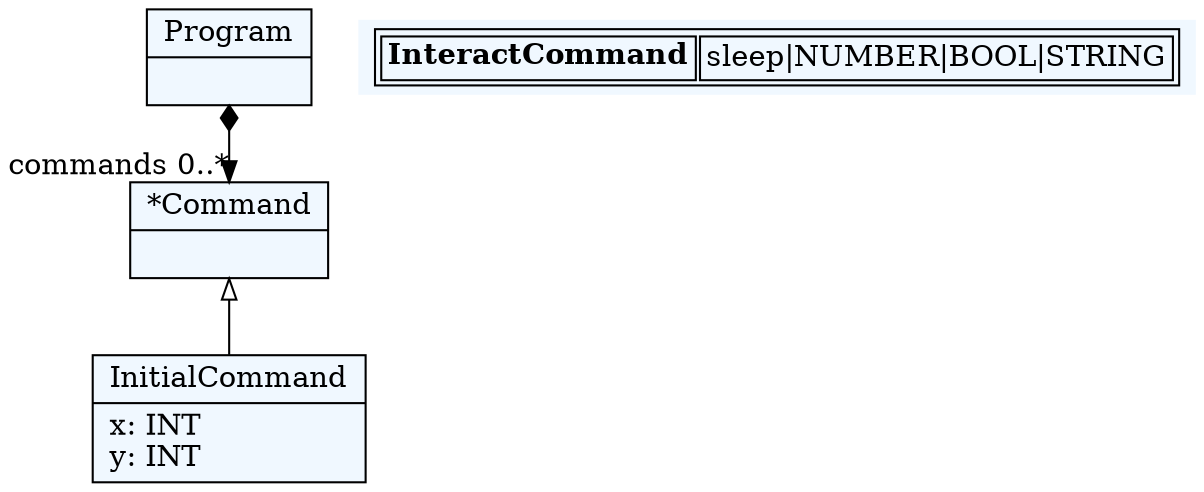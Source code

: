 
    digraph textX {
    fontname = "Bitstream Vera Sans"
    fontsize = 8
    node[
        shape=record,
        style=filled,
        fillcolor=aliceblue
    ]
    nodesep = 0.3
    edge[dir=black,arrowtail=empty]


2306125088896[ label="{Program|}"]

2306125077376[ label="{*Command|}"]

2306125083136[ label="{InitialCommand|x: INT\ly: INT\l}"]



2306125088896 -> 2306125077376[arrowtail=diamond, dir=both, headlabel="commands 0..*"]
2306125077376 -> 2306125083136 [dir=back]
match_rules [ shape=plaintext, label=< <table>
	<tr>
		<td><b>InteractCommand</b></td><td>sleep|NUMBER|BOOL|STRING</td>
	</tr>
</table> >]


}
